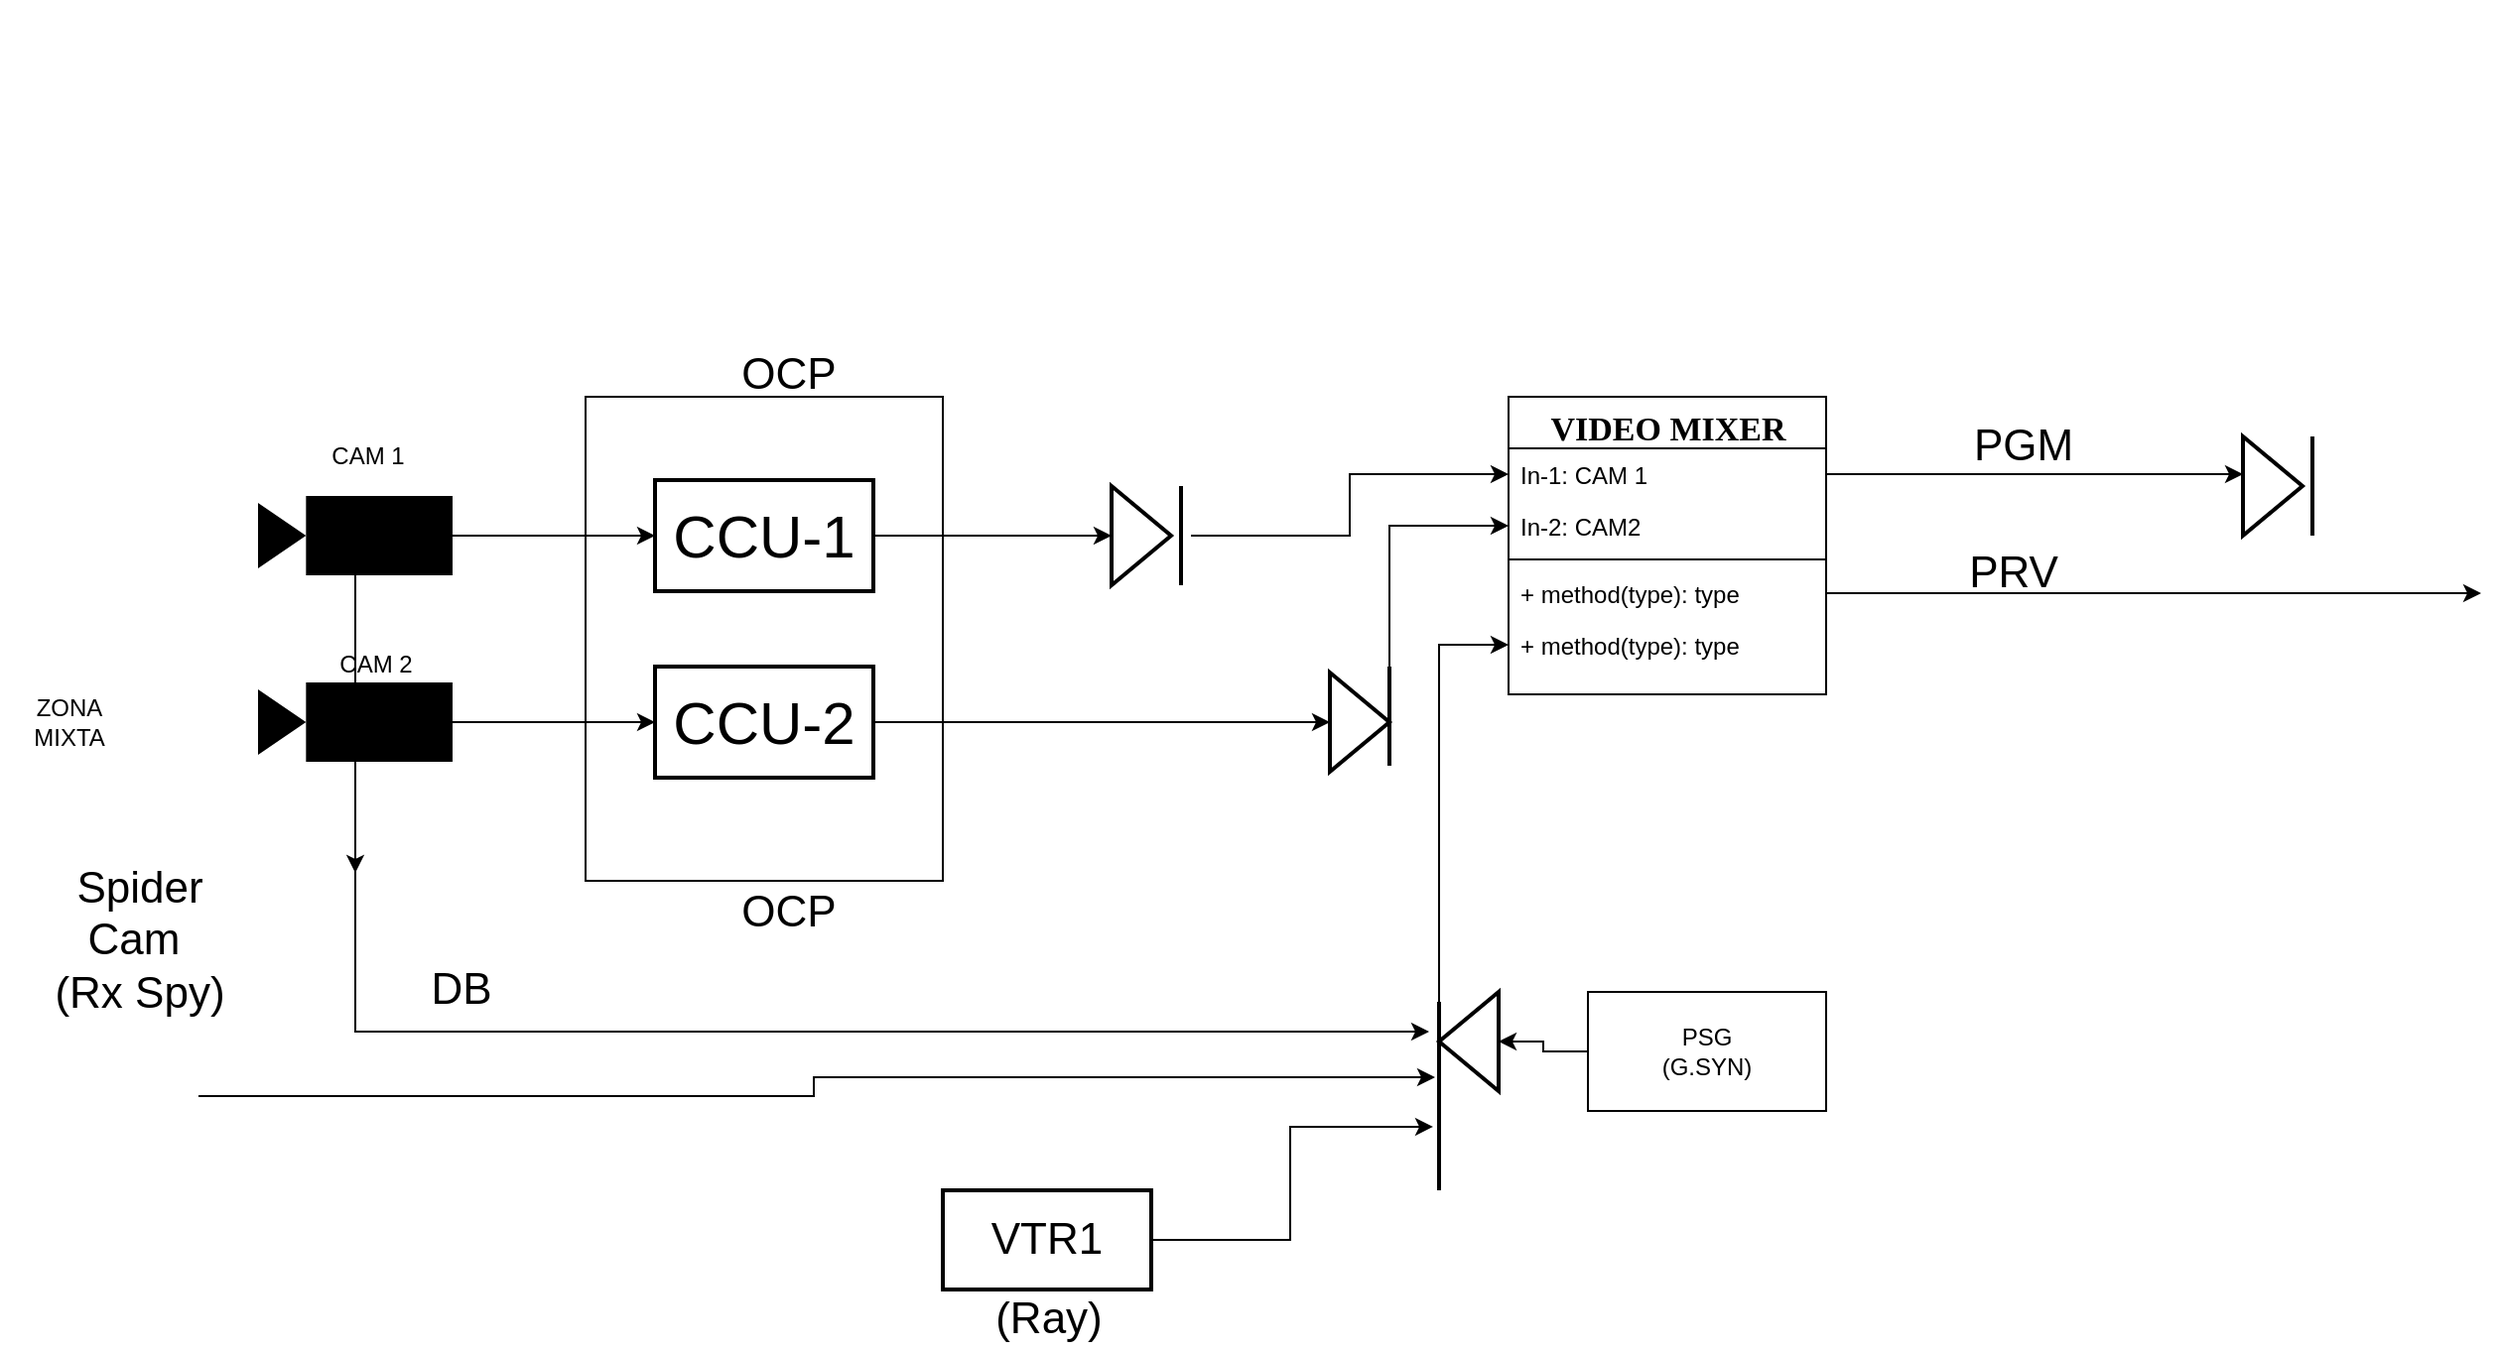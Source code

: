 <mxfile version="12.7.0" type="github"><diagram name="Page-1" id="9f46799a-70d6-7492-0946-bef42562c5a5"><mxGraphModel dx="3465" dy="1615" grid="1" gridSize="10" guides="1" tooltips="1" connect="1" arrows="1" fold="1" page="1" pageScale="1" pageWidth="1100" pageHeight="850" background="#ffffff" math="0" shadow="0"><root><mxCell id="0"/><mxCell id="1" parent="0"/><mxCell id="78961159f06e98e8-108" value="&lt;span style=&quot;font-size: 17px&quot;&gt;VIDEO MIXER&lt;/span&gt;" style="swimlane;html=1;fontStyle=1;align=center;verticalAlign=top;childLayout=stackLayout;horizontal=1;startSize=26;horizontalStack=0;resizeParent=1;resizeLast=0;collapsible=1;marginBottom=0;swimlaneFillColor=#ffffff;rounded=0;shadow=0;comic=0;labelBackgroundColor=none;strokeWidth=1;fillColor=none;fontFamily=Verdana;fontSize=12" parent="1" vertex="1"><mxGeometry x="80" y="230" width="160" height="150" as="geometry"><mxRectangle x="100" y="260.0" width="90" height="26" as="alternateBounds"/></mxGeometry></mxCell><mxCell id="78961159f06e98e8-109" value="In-1: CAM 1" style="text;html=1;strokeColor=none;fillColor=none;align=left;verticalAlign=top;spacingLeft=4;spacingRight=4;whiteSpace=wrap;overflow=hidden;rotatable=0;points=[[0,0.5],[1,0.5]];portConstraint=eastwest;" parent="78961159f06e98e8-108" vertex="1"><mxGeometry y="26" width="160" height="26" as="geometry"/></mxCell><mxCell id="78961159f06e98e8-110" value="In-2: CAM2" style="text;html=1;strokeColor=none;fillColor=none;align=left;verticalAlign=top;spacingLeft=4;spacingRight=4;whiteSpace=wrap;overflow=hidden;rotatable=0;points=[[0,0.5],[1,0.5]];portConstraint=eastwest;" parent="78961159f06e98e8-108" vertex="1"><mxGeometry y="52" width="160" height="26" as="geometry"/></mxCell><mxCell id="78961159f06e98e8-116" value="" style="line;html=1;strokeWidth=1;fillColor=none;align=left;verticalAlign=middle;spacingTop=-1;spacingLeft=3;spacingRight=3;rotatable=0;labelPosition=right;points=[];portConstraint=eastwest;" parent="78961159f06e98e8-108" vertex="1"><mxGeometry y="78" width="160" height="8" as="geometry"/></mxCell><mxCell id="fi40TuRNrvIhQZ7FqKg--3" value="+ method(type): type" style="text;html=1;strokeColor=none;fillColor=none;align=left;verticalAlign=top;spacingLeft=4;spacingRight=4;whiteSpace=wrap;overflow=hidden;rotatable=0;points=[[0,0.5],[1,0.5]];portConstraint=eastwest;" parent="78961159f06e98e8-108" vertex="1"><mxGeometry y="86" width="160" height="26" as="geometry"/></mxCell><mxCell id="78961159f06e98e8-120" value="+ method(type): type" style="text;html=1;strokeColor=none;fillColor=none;align=left;verticalAlign=top;spacingLeft=4;spacingRight=4;whiteSpace=wrap;overflow=hidden;rotatable=0;points=[[0,0.5],[1,0.5]];portConstraint=eastwest;" parent="78961159f06e98e8-108" vertex="1"><mxGeometry y="112" width="160" height="26" as="geometry"/></mxCell><mxCell id="1SC2-9RjY_NtRS0-zStE-13" style="edgeStyle=orthogonalEdgeStyle;rounded=0;orthogonalLoop=1;jettySize=auto;html=1;" parent="1" source="1SC2-9RjY_NtRS0-zStE-5" target="1SC2-9RjY_NtRS0-zStE-12" edge="1"><mxGeometry relative="1" as="geometry"/></mxCell><mxCell id="fi40TuRNrvIhQZ7FqKg--48" style="edgeStyle=orthogonalEdgeStyle;rounded=0;orthogonalLoop=1;jettySize=auto;html=1;" parent="1" source="1SC2-9RjY_NtRS0-zStE-5" edge="1"><mxGeometry relative="1" as="geometry"><mxPoint x="-501" y="470" as="targetPoint"/></mxGeometry></mxCell><mxCell id="1SC2-9RjY_NtRS0-zStE-5" value="" style="shape=mxgraph.signs.tech.video_camera;html=1;fillColor=#000000;strokeColor=none;verticalLabelPosition=bottom;verticalAlign=top;align=center;rotation=-180;" parent="1" vertex="1"><mxGeometry x="-550" y="280" width="98" height="40" as="geometry"/></mxCell><mxCell id="1SC2-9RjY_NtRS0-zStE-6" value="" style="shape=image;html=1;verticalAlign=top;verticalLabelPosition=bottom;labelBackgroundColor=#ffffff;imageAspect=0;aspect=fixed;image=https://cdn4.iconfinder.com/data/icons/football/128/my-computer.png" parent="1" vertex="1"><mxGeometry x="-680" y="254" width="80" height="80" as="geometry"/></mxCell><mxCell id="1SC2-9RjY_NtRS0-zStE-7" value="ZONA MIXTA" style="text;html=1;strokeColor=none;fillColor=none;align=center;verticalAlign=middle;whiteSpace=wrap;rounded=0;strokeWidth=18;" parent="1" vertex="1"><mxGeometry x="-680" y="364" width="70" height="60" as="geometry"/></mxCell><mxCell id="1SC2-9RjY_NtRS0-zStE-15" style="edgeStyle=orthogonalEdgeStyle;rounded=0;orthogonalLoop=1;jettySize=auto;html=1;" parent="1" source="1SC2-9RjY_NtRS0-zStE-8" target="1SC2-9RjY_NtRS0-zStE-14" edge="1"><mxGeometry relative="1" as="geometry"/></mxCell><mxCell id="fi40TuRNrvIhQZ7FqKg--46" style="edgeStyle=orthogonalEdgeStyle;rounded=0;orthogonalLoop=1;jettySize=auto;html=1;exitX=0.5;exitY=0;exitDx=0;exitDy=0;exitPerimeter=0;" parent="1" source="1SC2-9RjY_NtRS0-zStE-8" target="fi40TuRNrvIhQZ7FqKg--9" edge="1"><mxGeometry relative="1" as="geometry"><Array as="points"><mxPoint x="-501" y="550"/></Array></mxGeometry></mxCell><mxCell id="1SC2-9RjY_NtRS0-zStE-8" value="" style="shape=mxgraph.signs.tech.video_camera;html=1;fillColor=#000000;strokeColor=none;verticalLabelPosition=bottom;verticalAlign=top;align=center;rotation=-180;" parent="1" vertex="1"><mxGeometry x="-550" y="374" width="98" height="40" as="geometry"/></mxCell><mxCell id="1SC2-9RjY_NtRS0-zStE-9" value="CAM 1&lt;br&gt;" style="text;html=1;align=center;verticalAlign=middle;resizable=0;points=[];autosize=1;strokeWidth=24;" parent="1" vertex="1"><mxGeometry x="-520" y="250" width="50" height="20" as="geometry"/></mxCell><mxCell id="1SC2-9RjY_NtRS0-zStE-10" value="CAM 2" style="text;html=1;align=center;verticalAlign=middle;resizable=0;points=[];autosize=1;perimeterSpacing=0;" parent="1" vertex="1"><mxGeometry x="-516" y="355" width="50" height="20" as="geometry"/></mxCell><mxCell id="1SC2-9RjY_NtRS0-zStE-25" style="edgeStyle=orthogonalEdgeStyle;rounded=0;orthogonalLoop=1;jettySize=auto;html=1;" parent="1" source="1SC2-9RjY_NtRS0-zStE-12" target="1SC2-9RjY_NtRS0-zStE-16" edge="1"><mxGeometry relative="1" as="geometry"/></mxCell><mxCell id="1SC2-9RjY_NtRS0-zStE-12" value="&lt;span style=&quot;font-size: 30px&quot;&gt;CCU-1&lt;/span&gt;" style="rounded=0;whiteSpace=wrap;html=1;strokeWidth=2;" parent="1" vertex="1"><mxGeometry x="-350" y="272" width="110" height="56" as="geometry"/></mxCell><mxCell id="1SC2-9RjY_NtRS0-zStE-26" style="edgeStyle=orthogonalEdgeStyle;rounded=0;orthogonalLoop=1;jettySize=auto;html=1;entryX=0;entryY=0.5;entryDx=0;entryDy=0;" parent="1" source="1SC2-9RjY_NtRS0-zStE-14" target="1SC2-9RjY_NtRS0-zStE-23" edge="1"><mxGeometry relative="1" as="geometry"/></mxCell><mxCell id="1SC2-9RjY_NtRS0-zStE-14" value="&lt;span style=&quot;font-size: 30px&quot;&gt;CCU-2&lt;/span&gt;" style="rounded=0;whiteSpace=wrap;html=1;strokeWidth=2;" parent="1" vertex="1"><mxGeometry x="-350" y="366" width="110" height="56" as="geometry"/></mxCell><mxCell id="1SC2-9RjY_NtRS0-zStE-16" value="" style="triangle;whiteSpace=wrap;html=1;strokeWidth=2;" parent="1" vertex="1"><mxGeometry x="-120" y="275" width="30" height="50" as="geometry"/></mxCell><mxCell id="fi40TuRNrvIhQZ7FqKg--2" style="edgeStyle=orthogonalEdgeStyle;rounded=0;orthogonalLoop=1;jettySize=auto;html=1;" parent="1" source="1SC2-9RjY_NtRS0-zStE-17" target="78961159f06e98e8-109" edge="1"><mxGeometry relative="1" as="geometry"/></mxCell><mxCell id="1SC2-9RjY_NtRS0-zStE-17" value="" style="line;strokeWidth=2;direction=south;html=1;" parent="1" vertex="1"><mxGeometry x="-90" y="275" width="10" height="50" as="geometry"/></mxCell><mxCell id="1SC2-9RjY_NtRS0-zStE-23" value="" style="triangle;whiteSpace=wrap;html=1;strokeWidth=2;" parent="1" vertex="1"><mxGeometry x="-10" y="369" width="30" height="50" as="geometry"/></mxCell><mxCell id="fi40TuRNrvIhQZ7FqKg--6" style="edgeStyle=orthogonalEdgeStyle;rounded=0;orthogonalLoop=1;jettySize=auto;html=1;" parent="1" source="1SC2-9RjY_NtRS0-zStE-24" target="78961159f06e98e8-110" edge="1"><mxGeometry relative="1" as="geometry"/></mxCell><mxCell id="1SC2-9RjY_NtRS0-zStE-24" value="" style="line;strokeWidth=2;direction=south;html=1;" parent="1" vertex="1"><mxGeometry x="15" y="366" width="10" height="50" as="geometry"/></mxCell><mxCell id="fi40TuRNrvIhQZ7FqKg--12" style="edgeStyle=orthogonalEdgeStyle;rounded=0;orthogonalLoop=1;jettySize=auto;html=1;" parent="1" source="fi40TuRNrvIhQZ7FqKg--7" target="fi40TuRNrvIhQZ7FqKg--8" edge="1"><mxGeometry relative="1" as="geometry"/></mxCell><mxCell id="fi40TuRNrvIhQZ7FqKg--7" value="PSG&lt;br&gt;(G.SYN)" style="rounded=0;whiteSpace=wrap;html=1;" parent="1" vertex="1"><mxGeometry x="120" y="530" width="120" height="60" as="geometry"/></mxCell><mxCell id="fi40TuRNrvIhQZ7FqKg--8" value="" style="triangle;whiteSpace=wrap;html=1;strokeWidth=2;rotation=-180;" parent="1" vertex="1"><mxGeometry x="45" y="530" width="30" height="50" as="geometry"/></mxCell><mxCell id="fi40TuRNrvIhQZ7FqKg--15" style="edgeStyle=orthogonalEdgeStyle;rounded=0;orthogonalLoop=1;jettySize=auto;html=1;entryX=0;entryY=0.5;entryDx=0;entryDy=0;" parent="1" source="fi40TuRNrvIhQZ7FqKg--9" target="78961159f06e98e8-120" edge="1"><mxGeometry relative="1" as="geometry"/></mxCell><mxCell id="fi40TuRNrvIhQZ7FqKg--9" value="" style="line;strokeWidth=2;direction=south;html=1;" parent="1" vertex="1"><mxGeometry x="40" y="535" width="10" height="95" as="geometry"/></mxCell><mxCell id="fi40TuRNrvIhQZ7FqKg--33" value="" style="shape=partialRectangle;whiteSpace=wrap;html=1;bottom=1;right=1;left=1;top=0;fillColor=none;routingCenterX=-0.5;" parent="1" vertex="1"><mxGeometry x="-385" y="414" width="180" height="60" as="geometry"/></mxCell><mxCell id="fi40TuRNrvIhQZ7FqKg--35" value="" style="shape=partialRectangle;whiteSpace=wrap;html=1;bottom=1;right=1;left=1;top=0;fillColor=none;routingCenterX=-0.5;rotation=-180;" parent="1" vertex="1"><mxGeometry x="-385" y="230" width="180" height="60" as="geometry"/></mxCell><mxCell id="fi40TuRNrvIhQZ7FqKg--40" value="&lt;span style=&quot;font-size: 22px&quot;&gt;OCP&lt;/span&gt;" style="text;html=1;align=center;verticalAlign=middle;resizable=0;points=[];autosize=1;" parent="1" vertex="1"><mxGeometry x="-313" y="209" width="60" height="20" as="geometry"/></mxCell><mxCell id="fi40TuRNrvIhQZ7FqKg--41" value="&lt;span style=&quot;font-size: 22px&quot;&gt;OCP&lt;/span&gt;" style="text;html=1;align=center;verticalAlign=middle;resizable=0;points=[];autosize=1;" parent="1" vertex="1"><mxGeometry x="-313" y="480" width="60" height="20" as="geometry"/></mxCell><mxCell id="fi40TuRNrvIhQZ7FqKg--43" value="" style="endArrow=none;html=1;entryX=1;entryY=0;entryDx=0;entryDy=0;exitX=0;exitY=0;exitDx=0;exitDy=0;" parent="1" source="fi40TuRNrvIhQZ7FqKg--33" target="fi40TuRNrvIhQZ7FqKg--35" edge="1"><mxGeometry width="50" height="50" relative="1" as="geometry"><mxPoint x="-385" y="390" as="sourcePoint"/><mxPoint x="-385" y="310" as="targetPoint"/></mxGeometry></mxCell><mxCell id="fi40TuRNrvIhQZ7FqKg--44" value="" style="endArrow=none;html=1;exitX=1;exitY=0;exitDx=0;exitDy=0;" parent="1" source="fi40TuRNrvIhQZ7FqKg--33" edge="1"><mxGeometry width="50" height="50" relative="1" as="geometry"><mxPoint x="-205" y="369" as="sourcePoint"/><mxPoint x="-205" y="289" as="targetPoint"/></mxGeometry></mxCell><mxCell id="fi40TuRNrvIhQZ7FqKg--53" value="DB" style="text;html=1;align=center;verticalAlign=middle;resizable=0;points=[];autosize=1;fontSize=22;" parent="1" vertex="1"><mxGeometry x="-473" y="514" width="50" height="30" as="geometry"/></mxCell><mxCell id="fi40TuRNrvIhQZ7FqKg--63" style="edgeStyle=orthogonalEdgeStyle;rounded=0;orthogonalLoop=1;jettySize=auto;html=1;entryX=0.4;entryY=0.7;entryDx=0;entryDy=0;entryPerimeter=0;fontSize=22;" parent="1" source="fi40TuRNrvIhQZ7FqKg--54" target="fi40TuRNrvIhQZ7FqKg--9" edge="1"><mxGeometry relative="1" as="geometry"/></mxCell><mxCell id="fi40TuRNrvIhQZ7FqKg--54" value="" style="shape=image;html=1;verticalAlign=top;verticalLabelPosition=bottom;labelBackgroundColor=#ffffff;imageAspect=0;aspect=fixed;image=https://cdn2.iconfinder.com/data/icons/flat-ui-icons-24-px/24/video-24-128.png;fontSize=22;rotation=90;" parent="1" vertex="1"><mxGeometry x="-640" y="552.5" width="60" height="60" as="geometry"/></mxCell><mxCell id="fi40TuRNrvIhQZ7FqKg--58" value="Spider&lt;br&gt;Cam&amp;nbsp;&lt;br&gt;(Rx Spy)" style="text;html=1;align=center;verticalAlign=middle;resizable=0;points=[];autosize=1;fontSize=22;" parent="1" vertex="1"><mxGeometry x="-660" y="464" width="100" height="80" as="geometry"/></mxCell><mxCell id="fi40TuRNrvIhQZ7FqKg--65" style="edgeStyle=orthogonalEdgeStyle;rounded=0;orthogonalLoop=1;jettySize=auto;html=1;entryX=0.663;entryY=0.8;entryDx=0;entryDy=0;entryPerimeter=0;fontSize=22;" parent="1" source="fi40TuRNrvIhQZ7FqKg--64" target="fi40TuRNrvIhQZ7FqKg--9" edge="1"><mxGeometry relative="1" as="geometry"/></mxCell><mxCell id="fi40TuRNrvIhQZ7FqKg--64" value="VTR1" style="rounded=0;whiteSpace=wrap;html=1;strokeWidth=2;fontSize=22;" parent="1" vertex="1"><mxGeometry x="-205" y="630" width="105" height="50" as="geometry"/></mxCell><mxCell id="fi40TuRNrvIhQZ7FqKg--66" value="(Ray)" style="text;html=1;align=center;verticalAlign=middle;resizable=0;points=[];autosize=1;fontSize=22;" parent="1" vertex="1"><mxGeometry x="-187.5" y="680" width="70" height="30" as="geometry"/></mxCell><mxCell id="fi40TuRNrvIhQZ7FqKg--67" style="edgeStyle=orthogonalEdgeStyle;rounded=0;orthogonalLoop=1;jettySize=auto;html=1;exitX=1;exitY=0.5;exitDx=0;exitDy=0;fontSize=22;" parent="1" source="78961159f06e98e8-109" edge="1"><mxGeometry relative="1" as="geometry"><mxPoint x="450" y="269" as="targetPoint"/></mxGeometry></mxCell><mxCell id="fi40TuRNrvIhQZ7FqKg--71" value="PGM" style="text;html=1;align=center;verticalAlign=middle;resizable=0;points=[];autosize=1;fontSize=22;" parent="1" vertex="1"><mxGeometry x="304" y="240" width="70" height="30" as="geometry"/></mxCell><mxCell id="fi40TuRNrvIhQZ7FqKg--75" style="edgeStyle=orthogonalEdgeStyle;rounded=0;orthogonalLoop=1;jettySize=auto;html=1;fontSize=22;" parent="1" source="fi40TuRNrvIhQZ7FqKg--3" edge="1"><mxGeometry relative="1" as="geometry"><mxPoint x="570" y="329" as="targetPoint"/></mxGeometry></mxCell><mxCell id="fi40TuRNrvIhQZ7FqKg--76" value="PRV" style="text;html=1;align=center;verticalAlign=middle;resizable=0;points=[];autosize=1;fontSize=22;" parent="1" vertex="1"><mxGeometry x="304" y="304" width="60" height="30" as="geometry"/></mxCell><mxCell id="fi40TuRNrvIhQZ7FqKg--78" value="" style="triangle;whiteSpace=wrap;html=1;strokeWidth=2;" parent="1" vertex="1"><mxGeometry x="450" y="250" width="30" height="50" as="geometry"/></mxCell><mxCell id="fi40TuRNrvIhQZ7FqKg--79" value="" style="line;strokeWidth=2;direction=south;html=1;" parent="1" vertex="1"><mxGeometry x="480" y="250" width="10" height="50" as="geometry"/></mxCell><mxCell id="KtkGHCjzZRLb0XnXETBk-1" value="" style="shape=image;html=1;verticalAlign=top;verticalLabelPosition=bottom;labelBackgroundColor=#ffffff;imageAspect=0;aspect=fixed;image=https://cdn0.iconfinder.com/data/icons/gcons-2/21/parabolic-128.png" parent="1" vertex="1"><mxGeometry x="280" y="30" width="128" height="128" as="geometry"/></mxCell></root></mxGraphModel></diagram></mxfile>